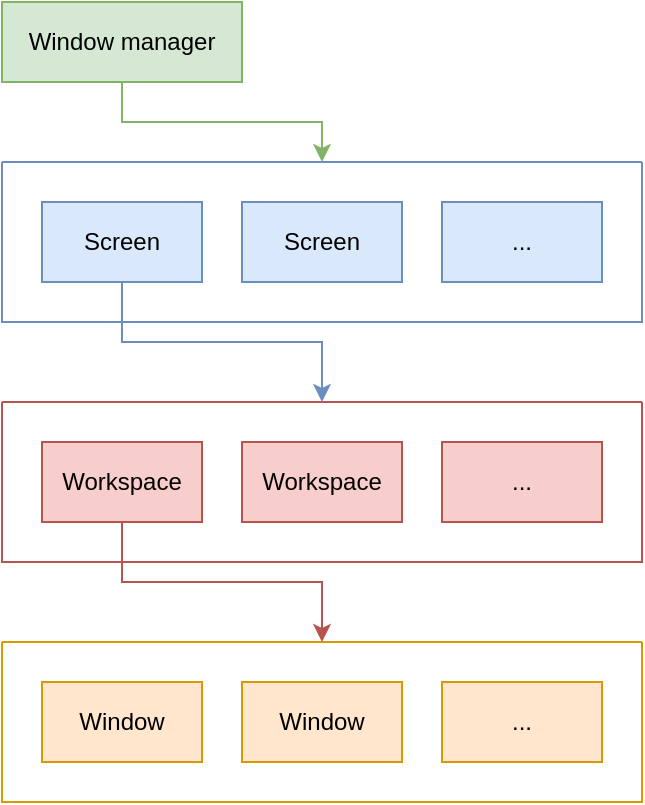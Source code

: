 <mxfile version="21.6.1" type="device">
  <diagram name="Page-1" id="CSM4X8NVyn2cojjMiNvR">
    <mxGraphModel dx="819" dy="518" grid="1" gridSize="10" guides="1" tooltips="1" connect="1" arrows="1" fold="1" page="1" pageScale="1" pageWidth="1169" pageHeight="827" math="0" shadow="0">
      <root>
        <mxCell id="0" />
        <mxCell id="1" parent="0" />
        <mxCell id="RZB0lDyGUCvQWmC4sDzE-13" style="edgeStyle=orthogonalEdgeStyle;rounded=0;orthogonalLoop=1;jettySize=auto;html=1;fillColor=#d5e8d4;strokeColor=#82b366;" edge="1" parent="1" source="RZB0lDyGUCvQWmC4sDzE-1" target="RZB0lDyGUCvQWmC4sDzE-5">
          <mxGeometry relative="1" as="geometry" />
        </mxCell>
        <mxCell id="RZB0lDyGUCvQWmC4sDzE-1" value="Window manager" style="rounded=0;whiteSpace=wrap;html=1;fillColor=#d5e8d4;strokeColor=#82b366;" vertex="1" parent="1">
          <mxGeometry x="40" y="40" width="120" height="40" as="geometry" />
        </mxCell>
        <mxCell id="RZB0lDyGUCvQWmC4sDzE-5" value="" style="swimlane;startSize=0;fillColor=#dae8fc;strokeColor=#6c8ebf;" vertex="1" parent="1">
          <mxGeometry x="40" y="120" width="320" height="80" as="geometry">
            <mxRectangle x="40" y="120" width="50" height="40" as="alternateBounds" />
          </mxGeometry>
        </mxCell>
        <mxCell id="RZB0lDyGUCvQWmC4sDzE-2" value="Screen" style="rounded=0;whiteSpace=wrap;html=1;fillColor=#dae8fc;strokeColor=#6c8ebf;" vertex="1" parent="RZB0lDyGUCvQWmC4sDzE-5">
          <mxGeometry x="20" y="20" width="80" height="40" as="geometry" />
        </mxCell>
        <mxCell id="RZB0lDyGUCvQWmC4sDzE-3" value="Screen" style="rounded=0;whiteSpace=wrap;html=1;fillColor=#dae8fc;strokeColor=#6c8ebf;" vertex="1" parent="RZB0lDyGUCvQWmC4sDzE-5">
          <mxGeometry x="120" y="20" width="80" height="40" as="geometry" />
        </mxCell>
        <mxCell id="RZB0lDyGUCvQWmC4sDzE-4" value="..." style="rounded=0;whiteSpace=wrap;html=1;fillColor=#dae8fc;strokeColor=#6c8ebf;" vertex="1" parent="RZB0lDyGUCvQWmC4sDzE-5">
          <mxGeometry x="220" y="20" width="80" height="40" as="geometry" />
        </mxCell>
        <mxCell id="RZB0lDyGUCvQWmC4sDzE-8" value="" style="swimlane;startSize=0;fillColor=#f8cecc;strokeColor=#b85450;" vertex="1" parent="1">
          <mxGeometry x="40" y="240" width="320" height="80" as="geometry" />
        </mxCell>
        <mxCell id="RZB0lDyGUCvQWmC4sDzE-9" value="Workspace" style="rounded=0;whiteSpace=wrap;html=1;fillColor=#f8cecc;strokeColor=#b85450;" vertex="1" parent="RZB0lDyGUCvQWmC4sDzE-8">
          <mxGeometry x="20" y="20" width="80" height="40" as="geometry" />
        </mxCell>
        <mxCell id="RZB0lDyGUCvQWmC4sDzE-10" value="Workspace" style="rounded=0;whiteSpace=wrap;html=1;fillColor=#f8cecc;strokeColor=#b85450;" vertex="1" parent="RZB0lDyGUCvQWmC4sDzE-8">
          <mxGeometry x="120" y="20" width="80" height="40" as="geometry" />
        </mxCell>
        <mxCell id="RZB0lDyGUCvQWmC4sDzE-11" value="..." style="rounded=0;whiteSpace=wrap;html=1;fillColor=#f8cecc;strokeColor=#b85450;" vertex="1" parent="RZB0lDyGUCvQWmC4sDzE-8">
          <mxGeometry x="220" y="20" width="80" height="40" as="geometry" />
        </mxCell>
        <mxCell id="RZB0lDyGUCvQWmC4sDzE-12" style="edgeStyle=orthogonalEdgeStyle;rounded=0;orthogonalLoop=1;jettySize=auto;html=1;fillColor=#dae8fc;strokeColor=#6c8ebf;" edge="1" parent="1" source="RZB0lDyGUCvQWmC4sDzE-2" target="RZB0lDyGUCvQWmC4sDzE-8">
          <mxGeometry relative="1" as="geometry" />
        </mxCell>
        <mxCell id="RZB0lDyGUCvQWmC4sDzE-15" value="" style="swimlane;startSize=0;fillColor=#ffe6cc;strokeColor=#d79b00;" vertex="1" parent="1">
          <mxGeometry x="40" y="360" width="320" height="80" as="geometry" />
        </mxCell>
        <mxCell id="RZB0lDyGUCvQWmC4sDzE-16" value="Window" style="rounded=0;whiteSpace=wrap;html=1;fillColor=#ffe6cc;strokeColor=#d79b00;" vertex="1" parent="RZB0lDyGUCvQWmC4sDzE-15">
          <mxGeometry x="20" y="20" width="80" height="40" as="geometry" />
        </mxCell>
        <mxCell id="RZB0lDyGUCvQWmC4sDzE-17" value="Window" style="rounded=0;whiteSpace=wrap;html=1;fillColor=#ffe6cc;strokeColor=#d79b00;" vertex="1" parent="RZB0lDyGUCvQWmC4sDzE-15">
          <mxGeometry x="120" y="20" width="80" height="40" as="geometry" />
        </mxCell>
        <mxCell id="RZB0lDyGUCvQWmC4sDzE-18" value="..." style="rounded=0;whiteSpace=wrap;html=1;fillColor=#ffe6cc;strokeColor=#d79b00;" vertex="1" parent="RZB0lDyGUCvQWmC4sDzE-15">
          <mxGeometry x="220" y="20" width="80" height="40" as="geometry" />
        </mxCell>
        <mxCell id="RZB0lDyGUCvQWmC4sDzE-19" style="edgeStyle=orthogonalEdgeStyle;rounded=0;orthogonalLoop=1;jettySize=auto;html=1;fillColor=#f8cecc;strokeColor=#b85450;" edge="1" parent="1" source="RZB0lDyGUCvQWmC4sDzE-9" target="RZB0lDyGUCvQWmC4sDzE-15">
          <mxGeometry relative="1" as="geometry" />
        </mxCell>
      </root>
    </mxGraphModel>
  </diagram>
</mxfile>

